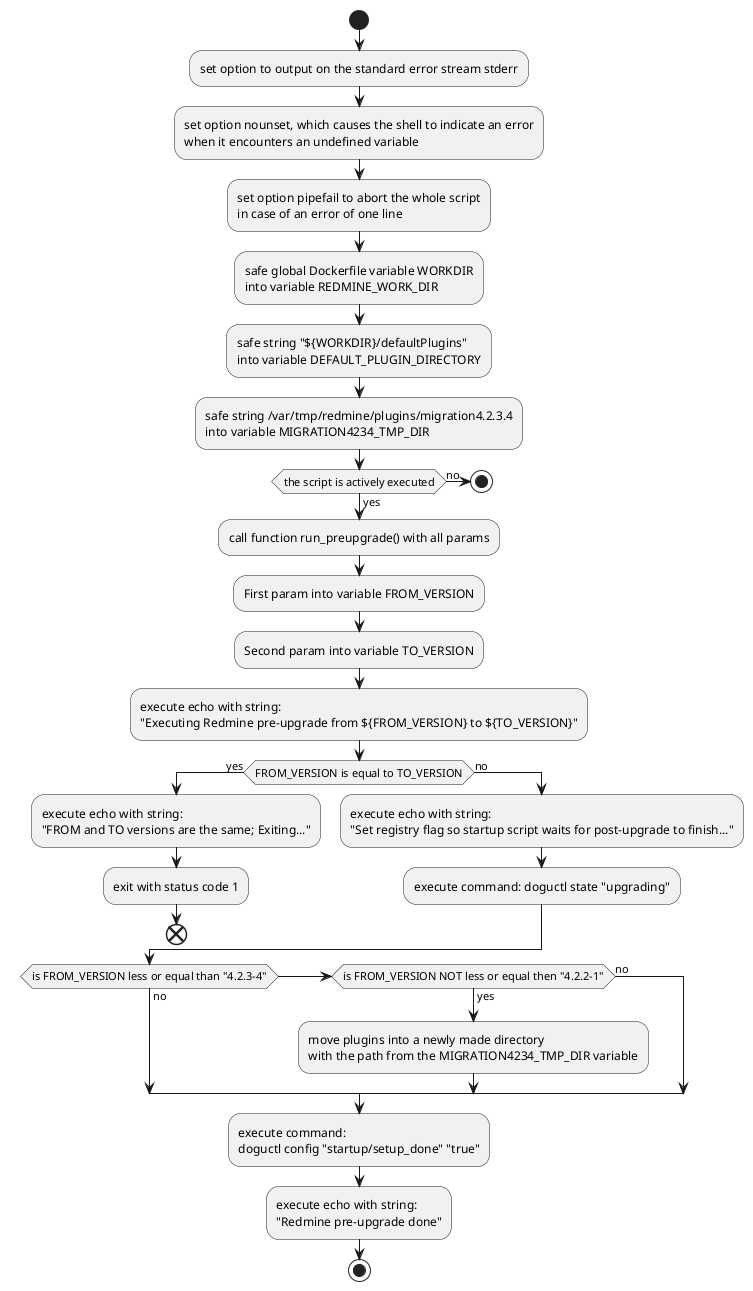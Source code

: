 @startuml
start

:set option to output on the standard error stream stderr;
:set option nounset, which causes the shell to indicate an error
when it encounters an undefined variable;
:set option pipefail to abort the whole script
in case of an error of one line;

:safe global Dockerfile variable WORKDIR
into variable REDMINE_WORK_DIR;
:safe string "${WORKDIR}/defaultPlugins"
into variable DEFAULT_PLUGIN_DIRECTORY;
:safe string /var/tmp/redmine/plugins/migration4.2.3.4
into variable MIGRATION4234_TMP_DIR;

if (the script is actively executed) then (yes)
:call function run_preupgrade() with all params;
else (no)
 stop
endif

:First param into variable FROM_VERSION;
:Second param into variable TO_VERSION;
:execute echo with string:
"Executing Redmine pre-upgrade from ${FROM_VERSION} to ${TO_VERSION}";

if (FROM_VERSION is equal to TO_VERSION) then (yes)
:execute echo with string:
"FROM and TO versions are the same; Exiting...";
:exit with status code 1;
end
else (no)
:execute echo with string:
"Set registry flag so startup script waits for post-upgrade to finish...";
:execute command: doguctl state "upgrading";
endif

if (is FROM_VERSION less or equal than "4.2.3-4") then (no)
    elseif (is FROM_VERSION NOT less or equal then "4.2.2-1") then (yes)
    :move plugins into a newly made directory
    with the path from the MIGRATION4234_TMP_DIR variable;
   else (no)
endif

:execute command:
doguctl config "startup/setup_done" "true";
:execute echo with string:
"Redmine pre-upgrade done";
stop

@enduml
